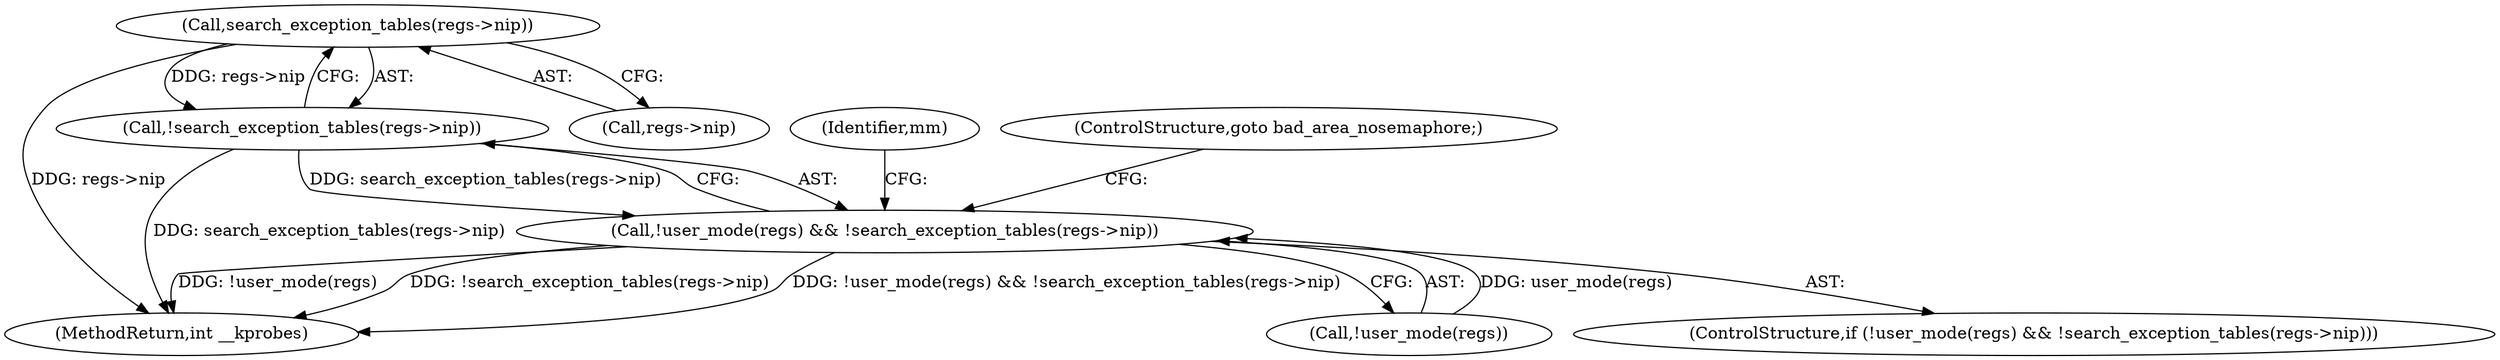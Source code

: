 digraph "0_linux_a8b0ca17b80e92faab46ee7179ba9e99ccb61233_20@pointer" {
"1000236" [label="(Call,search_exception_tables(regs->nip))"];
"1000235" [label="(Call,!search_exception_tables(regs->nip))"];
"1000231" [label="(Call,!user_mode(regs) && !search_exception_tables(regs->nip))"];
"1000236" [label="(Call,search_exception_tables(regs->nip))"];
"1000244" [label="(Identifier,mm)"];
"1000230" [label="(ControlStructure,if (!user_mode(regs) && !search_exception_tables(regs->nip)))"];
"1000557" [label="(MethodReturn,int __kprobes)"];
"1000237" [label="(Call,regs->nip)"];
"1000235" [label="(Call,!search_exception_tables(regs->nip))"];
"1000232" [label="(Call,!user_mode(regs))"];
"1000231" [label="(Call,!user_mode(regs) && !search_exception_tables(regs->nip))"];
"1000240" [label="(ControlStructure,goto bad_area_nosemaphore;)"];
"1000236" -> "1000235"  [label="AST: "];
"1000236" -> "1000237"  [label="CFG: "];
"1000237" -> "1000236"  [label="AST: "];
"1000235" -> "1000236"  [label="CFG: "];
"1000236" -> "1000557"  [label="DDG: regs->nip"];
"1000236" -> "1000235"  [label="DDG: regs->nip"];
"1000235" -> "1000231"  [label="AST: "];
"1000231" -> "1000235"  [label="CFG: "];
"1000235" -> "1000557"  [label="DDG: search_exception_tables(regs->nip)"];
"1000235" -> "1000231"  [label="DDG: search_exception_tables(regs->nip)"];
"1000231" -> "1000230"  [label="AST: "];
"1000231" -> "1000232"  [label="CFG: "];
"1000232" -> "1000231"  [label="AST: "];
"1000240" -> "1000231"  [label="CFG: "];
"1000244" -> "1000231"  [label="CFG: "];
"1000231" -> "1000557"  [label="DDG: !search_exception_tables(regs->nip)"];
"1000231" -> "1000557"  [label="DDG: !user_mode(regs) && !search_exception_tables(regs->nip)"];
"1000231" -> "1000557"  [label="DDG: !user_mode(regs)"];
"1000232" -> "1000231"  [label="DDG: user_mode(regs)"];
}
